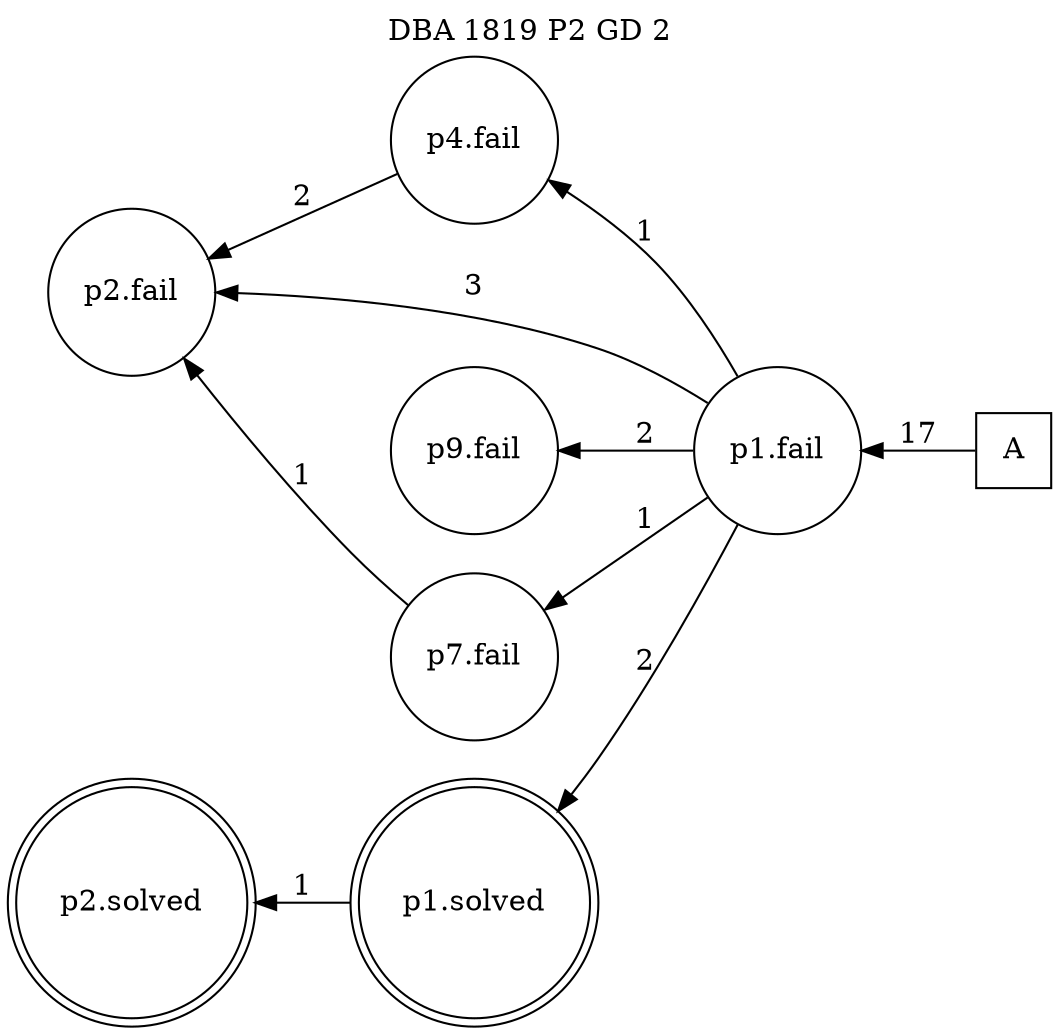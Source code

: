 digraph DBA_1819_P2_GD_2_GOOD {
labelloc="tl"
label= " DBA 1819 P2 GD 2 "
rankdir="RL";
graph [ size=" 10 , 10 !"]

"A" [shape="square" label="A"]
"p1.fail" [shape="circle" label="p1.fail"]
"p4.fail" [shape="circle" label="p4.fail"]
"p2.fail" [shape="circle" label="p2.fail"]
"p9.fail" [shape="circle" label="p9.fail"]
"p7.fail" [shape="circle" label="p7.fail"]
"p1.solved" [shape="doublecircle" label="p1.solved"]
"p2.solved" [shape="doublecircle" label="p2.solved"]
"A" -> "p1.fail" [ label=17]
"p1.fail" -> "p4.fail" [ label=1]
"p1.fail" -> "p2.fail" [ label=3]
"p1.fail" -> "p9.fail" [ label=2]
"p1.fail" -> "p7.fail" [ label=1]
"p1.fail" -> "p1.solved" [ label=2]
"p4.fail" -> "p2.fail" [ label=2]
"p7.fail" -> "p2.fail" [ label=1]
"p1.solved" -> "p2.solved" [ label=1]
}
